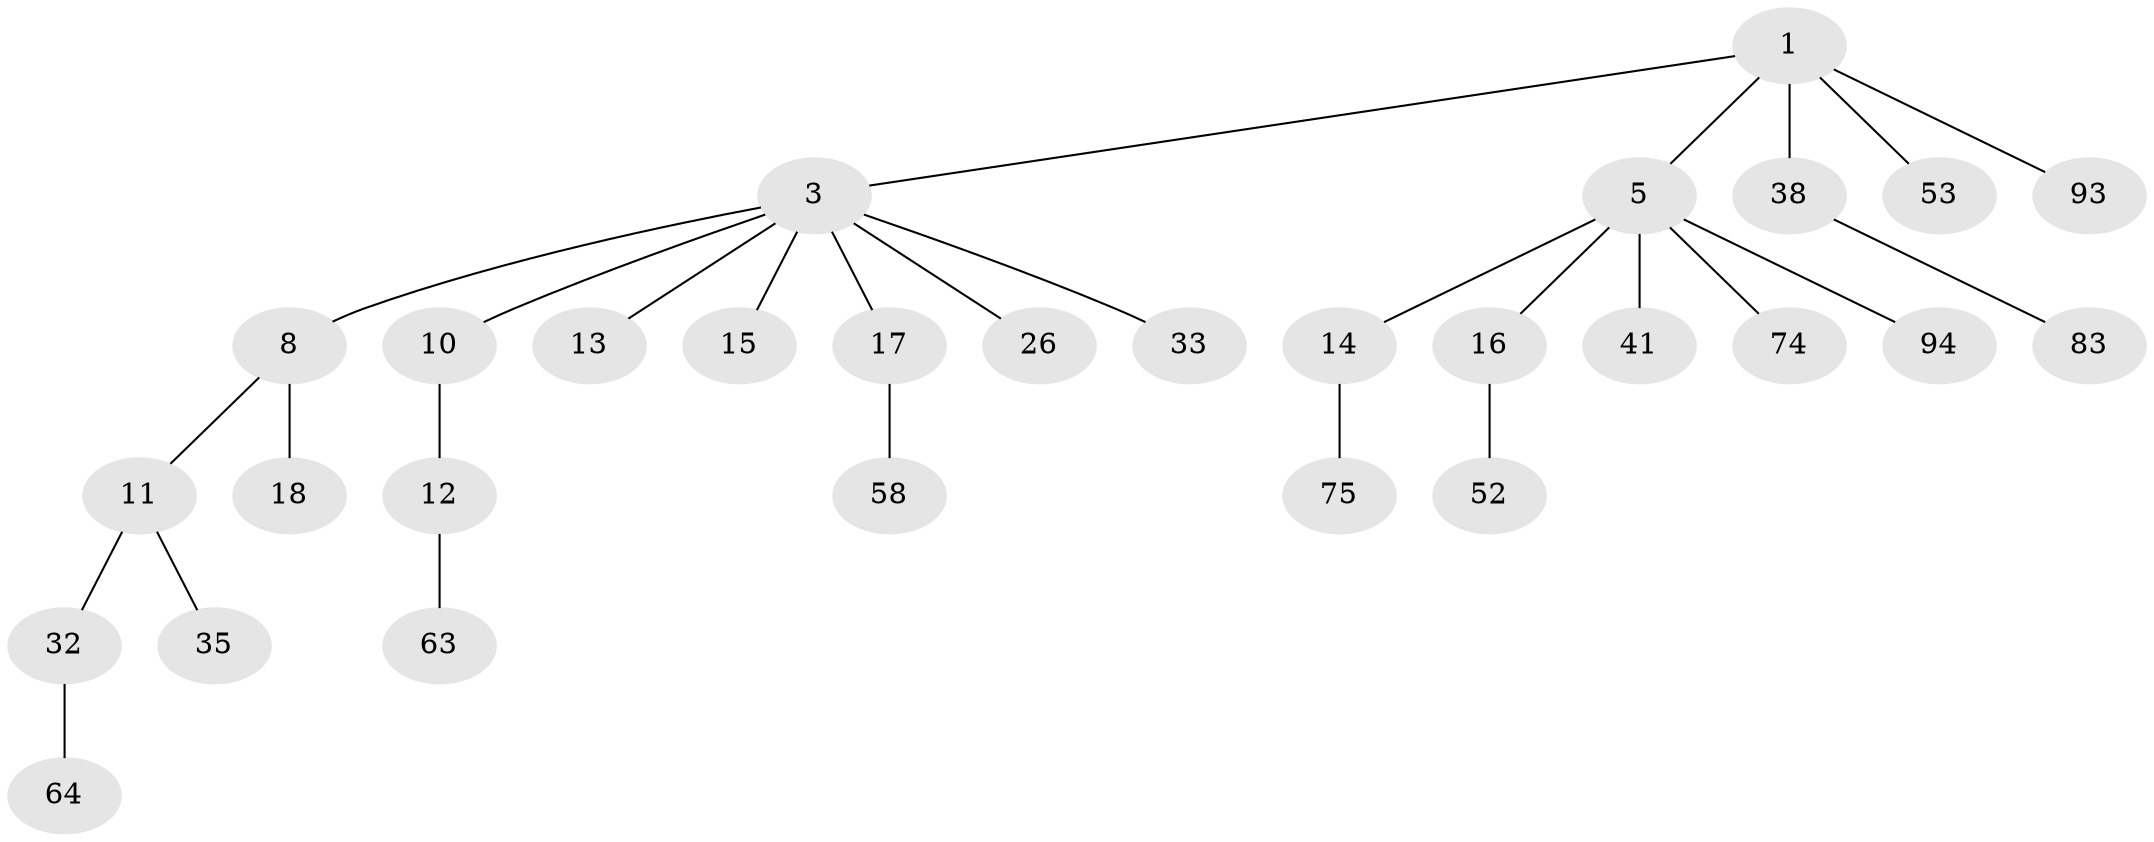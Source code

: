 // original degree distribution, {5: 0.041237113402061855, 4: 0.07216494845360824, 3: 0.14432989690721648, 6: 0.010309278350515464, 2: 0.25773195876288657, 1: 0.4742268041237113}
// Generated by graph-tools (version 1.1) at 2025/19/03/04/25 18:19:12]
// undirected, 29 vertices, 28 edges
graph export_dot {
graph [start="1"]
  node [color=gray90,style=filled];
  1 [super="+2+72+30+20+50"];
  3 [super="+4+9+7"];
  5 [super="+6"];
  8;
  10;
  11 [super="+19+60"];
  12 [super="+90+36"];
  13 [super="+88+59"];
  14 [super="+70+48+71+29"];
  15 [super="+21"];
  16 [super="+27+46+43+22"];
  17 [super="+28+34"];
  18;
  26 [super="+45"];
  32 [super="+37"];
  33 [super="+92+78"];
  35;
  38 [super="+61"];
  41 [super="+67+51"];
  52 [super="+73+89"];
  53;
  58;
  63 [super="+80"];
  64;
  74;
  75;
  83;
  93;
  94;
  1 -- 5;
  1 -- 3;
  1 -- 53;
  1 -- 93;
  1 -- 38;
  3 -- 17;
  3 -- 13;
  3 -- 33;
  3 -- 10;
  3 -- 15;
  3 -- 8;
  3 -- 26;
  5 -- 14;
  5 -- 16;
  5 -- 41;
  5 -- 74;
  5 -- 94;
  8 -- 11;
  8 -- 18;
  10 -- 12;
  11 -- 32;
  11 -- 35;
  12 -- 63;
  14 -- 75;
  16 -- 52;
  17 -- 58;
  32 -- 64;
  38 -- 83;
}
